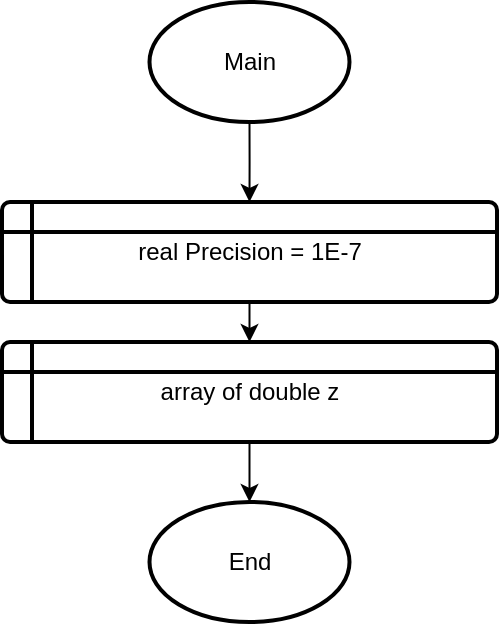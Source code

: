 <mxfile version="14.5.1" type="device" pages="5"><diagram name="Main" id="52a04d89-c75d-2922-d76d-85b35f80e030"><mxGraphModel dx="2076" dy="1214" grid="1" gridSize="10" guides="1" tooltips="1" connect="1" arrows="1" fold="1" page="1" pageScale="1" pageWidth="1700" pageHeight="1100" background="#ffffff" math="0" shadow="0"><root><mxCell id="0"/><mxCell id="1" parent="0"/><mxCell id="V_voeclbvwUcxl6AMKE4-1" value="Main" style="strokeWidth=2;html=1;shape=mxgraph.flowchart.start_1;whiteSpace=wrap;" parent="1" vertex="1"><mxGeometry x="799.75" y="395" width="100" height="60" as="geometry"/></mxCell><mxCell id="V_voeclbvwUcxl6AMKE4-2" value="End" style="strokeWidth=2;html=1;shape=mxgraph.flowchart.start_1;whiteSpace=wrap;" parent="1" vertex="1"><mxGeometry x="799.75" y="645" width="100" height="60" as="geometry"/></mxCell><mxCell id="V_voeclbvwUcxl6AMKE4-10" style="edgeStyle=orthogonalEdgeStyle;rounded=0;orthogonalLoop=1;jettySize=auto;html=1;exitX=0.5;exitY=1;exitDx=0;exitDy=0;entryX=0.5;entryY=0;entryDx=0;entryDy=0;" parent="1" source="V_voeclbvwUcxl6AMKE4-7" target="V_voeclbvwUcxl6AMKE4-9" edge="1"><mxGeometry relative="1" as="geometry"/></mxCell><mxCell id="V_voeclbvwUcxl6AMKE4-7" value="&lt;span class=&quot;pl-smi&quot;&gt;real Precision =&amp;nbsp;&lt;/span&gt;&lt;span class=&quot;pl-k&quot;&gt;&lt;/span&gt;1&lt;span class=&quot;pl-smi&quot;&gt;E&lt;/span&gt;&lt;span class=&quot;pl-k&quot;&gt;-&lt;/span&gt;&lt;span class=&quot;pl-c1&quot;&gt;7&lt;/span&gt;" style="shape=internalStorage;whiteSpace=wrap;html=1;dx=15;dy=15;rounded=1;arcSize=8;strokeWidth=2;" parent="1" vertex="1"><mxGeometry x="726" y="495" width="247.5" height="50" as="geometry"/></mxCell><mxCell id="V_voeclbvwUcxl6AMKE4-8" style="edgeStyle=orthogonalEdgeStyle;rounded=0;orthogonalLoop=1;jettySize=auto;html=1;exitX=0.5;exitY=1;exitDx=0;exitDy=0;exitPerimeter=0;" parent="1" source="V_voeclbvwUcxl6AMKE4-1" target="V_voeclbvwUcxl6AMKE4-7" edge="1"><mxGeometry relative="1" as="geometry"><mxPoint x="849.75" y="455" as="sourcePoint"/><mxPoint x="849.75" y="705" as="targetPoint"/></mxGeometry></mxCell><mxCell id="OMF6tmCCmebCP6ZZHrnW-1" style="edgeStyle=orthogonalEdgeStyle;rounded=0;orthogonalLoop=1;jettySize=auto;html=1;entryX=0.5;entryY=0;entryDx=0;entryDy=0;entryPerimeter=0;" parent="1" source="V_voeclbvwUcxl6AMKE4-9" target="V_voeclbvwUcxl6AMKE4-2" edge="1"><mxGeometry relative="1" as="geometry"/></mxCell><mxCell id="V_voeclbvwUcxl6AMKE4-9" value="&lt;span class=&quot;pl-smi&quot;&gt;array of double z&lt;/span&gt;" style="shape=internalStorage;whiteSpace=wrap;html=1;dx=15;dy=15;rounded=1;arcSize=8;strokeWidth=2;" parent="1" vertex="1"><mxGeometry x="726" y="565" width="247.5" height="50" as="geometry"/></mxCell></root></mxGraphModel></diagram><diagram id="oZG4ZcY73AeGUQYRzrQE" name="Utils.Base"><mxGraphModel dx="2076" dy="1214" grid="1" gridSize="10" guides="1" tooltips="1" connect="1" arrows="1" fold="1" page="1" pageScale="1" pageWidth="1700" pageHeight="1100" math="0" shadow="0"><root><mxCell id="Rv3ohC8Q_he1lYnJAK4f-0"/><mxCell id="Rv3ohC8Q_he1lYnJAK4f-1" parent="Rv3ohC8Q_he1lYnJAK4f-0"/><mxCell id="dBTrXWcUOW1my7x9prJk-0" value="ReadInt32(string : prompt)" style="strokeWidth=2;html=1;shape=mxgraph.flowchart.start_1;whiteSpace=wrap;" parent="Rv3ohC8Q_he1lYnJAK4f-1" vertex="1"><mxGeometry x="627.87" y="365" width="153.75" height="60" as="geometry"/></mxCell><mxCell id="dBTrXWcUOW1my7x9prJk-1" value="return result" style="strokeWidth=2;html=1;shape=mxgraph.flowchart.start_1;whiteSpace=wrap;" parent="Rv3ohC8Q_he1lYnJAK4f-1" vertex="1"><mxGeometry x="654.75" y="675" width="100" height="60" as="geometry"/></mxCell><mxCell id="dBTrXWcUOW1my7x9prJk-2" style="edgeStyle=orthogonalEdgeStyle;rounded=0;orthogonalLoop=1;jettySize=auto;html=1;exitX=0.5;exitY=1;exitDx=0;exitDy=0;entryX=0.5;entryY=0;entryDx=0;entryDy=0;" parent="Rv3ohC8Q_he1lYnJAK4f-1" source="dBTrXWcUOW1my7x9prJk-3" target="dBTrXWcUOW1my7x9prJk-8" edge="1"><mxGeometry relative="1" as="geometry"/></mxCell><mxCell id="dBTrXWcUOW1my7x9prJk-3" value="integer : result" style="shape=internalStorage;whiteSpace=wrap;html=1;dx=15;dy=15;rounded=1;arcSize=8;strokeWidth=2;" parent="Rv3ohC8Q_he1lYnJAK4f-1" vertex="1"><mxGeometry x="581" y="465" width="247.5" height="50" as="geometry"/></mxCell><mxCell id="dBTrXWcUOW1my7x9prJk-4" style="edgeStyle=orthogonalEdgeStyle;rounded=0;orthogonalLoop=1;jettySize=auto;html=1;exitX=0.5;exitY=1;exitDx=0;exitDy=0;exitPerimeter=0;" parent="Rv3ohC8Q_he1lYnJAK4f-1" source="dBTrXWcUOW1my7x9prJk-0" target="dBTrXWcUOW1my7x9prJk-3" edge="1"><mxGeometry relative="1" as="geometry"><mxPoint x="704.75" y="425" as="sourcePoint"/><mxPoint x="704.75" y="675" as="targetPoint"/></mxGeometry></mxCell><mxCell id="dBTrXWcUOW1my7x9prJk-5" style="edgeStyle=orthogonalEdgeStyle;rounded=0;orthogonalLoop=1;jettySize=auto;html=1;exitX=0.5;exitY=1;exitDx=0;exitDy=0;entryX=0.5;entryY=0;entryDx=0;entryDy=0;entryPerimeter=0;" parent="Rv3ohC8Q_he1lYnJAK4f-1" source="dBTrXWcUOW1my7x9prJk-6" target="dBTrXWcUOW1my7x9prJk-1" edge="1"><mxGeometry relative="1" as="geometry"/></mxCell><mxCell id="dBTrXWcUOW1my7x9prJk-6" value="input result" style="shape=parallelogram;html=1;strokeWidth=2;perimeter=parallelogramPerimeter;whiteSpace=wrap;rounded=1;arcSize=12;size=0.23;" parent="Rv3ohC8Q_he1lYnJAK4f-1" vertex="1"><mxGeometry x="581" y="605" width="247.5" height="50" as="geometry"/></mxCell><mxCell id="dBTrXWcUOW1my7x9prJk-7" style="edgeStyle=orthogonalEdgeStyle;rounded=0;orthogonalLoop=1;jettySize=auto;html=1;exitX=0.5;exitY=1;exitDx=0;exitDy=0;" parent="Rv3ohC8Q_he1lYnJAK4f-1" source="dBTrXWcUOW1my7x9prJk-8" target="dBTrXWcUOW1my7x9prJk-6" edge="1"><mxGeometry relative="1" as="geometry"/></mxCell><mxCell id="dBTrXWcUOW1my7x9prJk-8" value="output prompt" style="shape=parallelogram;html=1;strokeWidth=2;perimeter=parallelogramPerimeter;whiteSpace=wrap;rounded=1;arcSize=12;size=0.23;" parent="Rv3ohC8Q_he1lYnJAK4f-1" vertex="1"><mxGeometry x="581" y="535" width="247.5" height="50" as="geometry"/></mxCell><mxCell id="dBTrXWcUOW1my7x9prJk-9" value="ReadDouble(string : prompt)" style="strokeWidth=2;html=1;shape=mxgraph.flowchart.start_1;whiteSpace=wrap;" parent="Rv3ohC8Q_he1lYnJAK4f-1" vertex="1"><mxGeometry x="909.44" y="365" width="170.62" height="60" as="geometry"/></mxCell><mxCell id="dBTrXWcUOW1my7x9prJk-10" value="return result" style="strokeWidth=2;html=1;shape=mxgraph.flowchart.start_1;whiteSpace=wrap;" parent="Rv3ohC8Q_he1lYnJAK4f-1" vertex="1"><mxGeometry x="944.75" y="675" width="100" height="60" as="geometry"/></mxCell><mxCell id="dBTrXWcUOW1my7x9prJk-11" style="edgeStyle=orthogonalEdgeStyle;rounded=0;orthogonalLoop=1;jettySize=auto;html=1;exitX=0.5;exitY=1;exitDx=0;exitDy=0;entryX=0.5;entryY=0;entryDx=0;entryDy=0;" parent="Rv3ohC8Q_he1lYnJAK4f-1" source="dBTrXWcUOW1my7x9prJk-12" target="dBTrXWcUOW1my7x9prJk-17" edge="1"><mxGeometry relative="1" as="geometry"/></mxCell><mxCell id="dBTrXWcUOW1my7x9prJk-12" value="real : result" style="shape=internalStorage;whiteSpace=wrap;html=1;dx=15;dy=15;rounded=1;arcSize=8;strokeWidth=2;" parent="Rv3ohC8Q_he1lYnJAK4f-1" vertex="1"><mxGeometry x="871" y="465" width="247.5" height="50" as="geometry"/></mxCell><mxCell id="dBTrXWcUOW1my7x9prJk-13" style="edgeStyle=orthogonalEdgeStyle;rounded=0;orthogonalLoop=1;jettySize=auto;html=1;exitX=0.5;exitY=1;exitDx=0;exitDy=0;exitPerimeter=0;" parent="Rv3ohC8Q_he1lYnJAK4f-1" source="dBTrXWcUOW1my7x9prJk-9" target="dBTrXWcUOW1my7x9prJk-12" edge="1"><mxGeometry relative="1" as="geometry"><mxPoint x="994.75" y="425" as="sourcePoint"/><mxPoint x="994.75" y="675" as="targetPoint"/></mxGeometry></mxCell><mxCell id="dBTrXWcUOW1my7x9prJk-14" style="edgeStyle=orthogonalEdgeStyle;rounded=0;orthogonalLoop=1;jettySize=auto;html=1;exitX=0.5;exitY=1;exitDx=0;exitDy=0;entryX=0.5;entryY=0;entryDx=0;entryDy=0;entryPerimeter=0;" parent="Rv3ohC8Q_he1lYnJAK4f-1" source="dBTrXWcUOW1my7x9prJk-15" target="dBTrXWcUOW1my7x9prJk-10" edge="1"><mxGeometry relative="1" as="geometry"/></mxCell><mxCell id="dBTrXWcUOW1my7x9prJk-15" value="input result" style="shape=parallelogram;html=1;strokeWidth=2;perimeter=parallelogramPerimeter;whiteSpace=wrap;rounded=1;arcSize=12;size=0.23;" parent="Rv3ohC8Q_he1lYnJAK4f-1" vertex="1"><mxGeometry x="871" y="605" width="247.5" height="50" as="geometry"/></mxCell><mxCell id="dBTrXWcUOW1my7x9prJk-16" style="edgeStyle=orthogonalEdgeStyle;rounded=0;orthogonalLoop=1;jettySize=auto;html=1;exitX=0.5;exitY=1;exitDx=0;exitDy=0;" parent="Rv3ohC8Q_he1lYnJAK4f-1" source="dBTrXWcUOW1my7x9prJk-17" target="dBTrXWcUOW1my7x9prJk-15" edge="1"><mxGeometry relative="1" as="geometry"/></mxCell><mxCell id="dBTrXWcUOW1my7x9prJk-17" value="output prompt" style="shape=parallelogram;html=1;strokeWidth=2;perimeter=parallelogramPerimeter;whiteSpace=wrap;rounded=1;arcSize=12;size=0.23;" parent="Rv3ohC8Q_he1lYnJAK4f-1" vertex="1"><mxGeometry x="871" y="535" width="247.5" height="50" as="geometry"/></mxCell></root></mxGraphModel></diagram><diagram name="Utils.Matrix" id="XeGIVn2w19RRniooevnH"><mxGraphModel dx="2595" dy="1518" grid="1" gridSize="10" guides="1" tooltips="1" connect="1" arrows="1" fold="1" page="1" pageScale="1" pageWidth="1700" pageHeight="1100" math="0" shadow="0"><root><mxCell id="hfuEGT6s9rsQL11SWQ75-0"/><mxCell id="hfuEGT6s9rsQL11SWQ75-1" parent="hfuEGT6s9rsQL11SWQ75-0"/><mxCell id="hfuEGT6s9rsQL11SWQ75-11" value="ReadDouble(integer : rowCount, integer : columnCount, string : prompt)" style="strokeWidth=2;html=1;shape=mxgraph.flowchart.start_1;whiteSpace=wrap;" parent="hfuEGT6s9rsQL11SWQ75-1" vertex="1"><mxGeometry x="401" y="185" width="407.98" height="60" as="geometry"/></mxCell><mxCell id="hfuEGT6s9rsQL11SWQ75-12" value="return result" style="strokeWidth=2;html=1;shape=mxgraph.flowchart.start_1;whiteSpace=wrap;" parent="hfuEGT6s9rsQL11SWQ75-1" vertex="1"><mxGeometry x="556.25" y="855" width="100" height="60" as="geometry"/></mxCell><mxCell id="bG3DvBHUoGSmAyAWOojD-3" style="edgeStyle=orthogonalEdgeStyle;rounded=0;orthogonalLoop=1;jettySize=auto;html=1;exitX=0.5;exitY=1;exitDx=0;exitDy=0;entryX=0.5;entryY=0;entryDx=0;entryDy=0;" parent="hfuEGT6s9rsQL11SWQ75-1" source="hfuEGT6s9rsQL11SWQ75-14" target="bG3DvBHUoGSmAyAWOojD-1" edge="1"><mxGeometry relative="1" as="geometry"/></mxCell><mxCell id="hfuEGT6s9rsQL11SWQ75-14" value="real array : result" style="shape=internalStorage;whiteSpace=wrap;html=1;dx=15;dy=15;rounded=1;arcSize=8;strokeWidth=2;" parent="hfuEGT6s9rsQL11SWQ75-1" vertex="1"><mxGeometry x="481.25" y="285" width="247.5" height="50" as="geometry"/></mxCell><mxCell id="hfuEGT6s9rsQL11SWQ75-15" style="edgeStyle=orthogonalEdgeStyle;rounded=0;orthogonalLoop=1;jettySize=auto;html=1;exitX=0.5;exitY=1;exitDx=0;exitDy=0;exitPerimeter=0;" parent="hfuEGT6s9rsQL11SWQ75-1" source="hfuEGT6s9rsQL11SWQ75-11" target="hfuEGT6s9rsQL11SWQ75-14" edge="1"><mxGeometry relative="1" as="geometry"><mxPoint x="605" y="245" as="sourcePoint"/><mxPoint x="605" y="495" as="targetPoint"/></mxGeometry></mxCell><mxCell id="bG3DvBHUoGSmAyAWOojD-7" style="edgeStyle=orthogonalEdgeStyle;rounded=0;orthogonalLoop=1;jettySize=auto;html=1;exitX=1;exitY=0.5;exitDx=0;exitDy=0;exitPerimeter=0;entryX=0.5;entryY=0;entryDx=0;entryDy=0;entryPerimeter=0;" parent="hfuEGT6s9rsQL11SWQ75-1" source="bG3DvBHUoGSmAyAWOojD-0" target="bG3DvBHUoGSmAyAWOojD-6" edge="1"><mxGeometry relative="1" as="geometry"/></mxCell><mxCell id="bG3DvBHUoGSmAyAWOojD-14" style="edgeStyle=orthogonalEdgeStyle;rounded=0;orthogonalLoop=1;jettySize=auto;html=1;exitX=0.5;exitY=1;exitDx=0;exitDy=0;exitPerimeter=0;" parent="hfuEGT6s9rsQL11SWQ75-1" source="bG3DvBHUoGSmAyAWOojD-0" target="hfuEGT6s9rsQL11SWQ75-12" edge="1"><mxGeometry relative="1" as="geometry"/></mxCell><mxCell id="bG3DvBHUoGSmAyAWOojD-0" value="for i = 0 to rowCount - 1" style="strokeWidth=2;html=1;shape=mxgraph.flowchart.decision;whiteSpace=wrap;" parent="hfuEGT6s9rsQL11SWQ75-1" vertex="1"><mxGeometry x="481.25" y="505" width="250" height="50" as="geometry"/></mxCell><mxCell id="bG3DvBHUoGSmAyAWOojD-4" style="edgeStyle=orthogonalEdgeStyle;rounded=0;orthogonalLoop=1;jettySize=auto;html=1;exitX=0.5;exitY=1;exitDx=0;exitDy=0;" parent="hfuEGT6s9rsQL11SWQ75-1" source="bG3DvBHUoGSmAyAWOojD-1" target="bG3DvBHUoGSmAyAWOojD-2" edge="1"><mxGeometry relative="1" as="geometry"/></mxCell><mxCell id="bG3DvBHUoGSmAyAWOojD-1" value="integer : i" style="shape=internalStorage;whiteSpace=wrap;html=1;dx=15;dy=15;rounded=1;arcSize=8;strokeWidth=2;" parent="hfuEGT6s9rsQL11SWQ75-1" vertex="1"><mxGeometry x="481.24" y="355" width="247.5" height="50" as="geometry"/></mxCell><mxCell id="bG3DvBHUoGSmAyAWOojD-5" style="edgeStyle=orthogonalEdgeStyle;rounded=0;orthogonalLoop=1;jettySize=auto;html=1;exitX=0.5;exitY=1;exitDx=0;exitDy=0;entryX=0.5;entryY=0;entryDx=0;entryDy=0;entryPerimeter=0;" parent="hfuEGT6s9rsQL11SWQ75-1" source="bG3DvBHUoGSmAyAWOojD-2" target="bG3DvBHUoGSmAyAWOojD-0" edge="1"><mxGeometry relative="1" as="geometry"/></mxCell><mxCell id="bG3DvBHUoGSmAyAWOojD-2" value="integer : j" style="shape=internalStorage;whiteSpace=wrap;html=1;dx=15;dy=15;rounded=1;arcSize=8;strokeWidth=2;" parent="hfuEGT6s9rsQL11SWQ75-1" vertex="1"><mxGeometry x="481.24" y="425" width="247.5" height="50" as="geometry"/></mxCell><mxCell id="bG3DvBHUoGSmAyAWOojD-11" style="edgeStyle=orthogonalEdgeStyle;rounded=0;orthogonalLoop=1;jettySize=auto;html=1;exitX=1;exitY=0.5;exitDx=0;exitDy=0;exitPerimeter=0;entryX=0.5;entryY=0;entryDx=0;entryDy=0;" parent="hfuEGT6s9rsQL11SWQ75-1" source="bG3DvBHUoGSmAyAWOojD-6" target="bG3DvBHUoGSmAyAWOojD-9" edge="1"><mxGeometry relative="1" as="geometry"/></mxCell><mxCell id="bG3DvBHUoGSmAyAWOojD-13" style="edgeStyle=orthogonalEdgeStyle;rounded=0;orthogonalLoop=1;jettySize=auto;html=1;exitX=0.5;exitY=1;exitDx=0;exitDy=0;exitPerimeter=0;entryX=0.749;entryY=0.75;entryDx=0;entryDy=0;entryPerimeter=0;" parent="hfuEGT6s9rsQL11SWQ75-1" source="bG3DvBHUoGSmAyAWOojD-6" target="bG3DvBHUoGSmAyAWOojD-0" edge="1"><mxGeometry relative="1" as="geometry"/></mxCell><mxCell id="bG3DvBHUoGSmAyAWOojD-6" value="for j = 0 to columnCount - 1" style="strokeWidth=2;html=1;shape=mxgraph.flowchart.decision;whiteSpace=wrap;" parent="hfuEGT6s9rsQL11SWQ75-1" vertex="1"><mxGeometry x="781.25" y="580" width="250" height="50" as="geometry"/></mxCell><mxCell id="bG3DvBHUoGSmAyAWOojD-12" style="edgeStyle=orthogonalEdgeStyle;rounded=0;orthogonalLoop=1;jettySize=auto;html=1;exitX=0.5;exitY=1;exitDx=0;exitDy=0;entryX=0.715;entryY=0.823;entryDx=0;entryDy=0;entryPerimeter=0;" parent="hfuEGT6s9rsQL11SWQ75-1" source="bG3DvBHUoGSmAyAWOojD-8" target="bG3DvBHUoGSmAyAWOojD-6" edge="1"><mxGeometry relative="1" as="geometry"/></mxCell><mxCell id="bG3DvBHUoGSmAyAWOojD-8" value="input result[i, j]" style="shape=parallelogram;html=1;strokeWidth=2;perimeter=parallelogramPerimeter;whiteSpace=wrap;rounded=1;arcSize=12;size=0.23;" parent="hfuEGT6s9rsQL11SWQ75-1" vertex="1"><mxGeometry x="1051.25" y="755" width="247.5" height="50" as="geometry"/></mxCell><mxCell id="bG3DvBHUoGSmAyAWOojD-10" style="edgeStyle=orthogonalEdgeStyle;rounded=0;orthogonalLoop=1;jettySize=auto;html=1;exitX=0.5;exitY=1;exitDx=0;exitDy=0;" parent="hfuEGT6s9rsQL11SWQ75-1" source="bG3DvBHUoGSmAyAWOojD-9" target="bG3DvBHUoGSmAyAWOojD-8" edge="1"><mxGeometry relative="1" as="geometry"/></mxCell><mxCell id="bG3DvBHUoGSmAyAWOojD-9" value="output prompt" style="shape=parallelogram;html=1;strokeWidth=2;perimeter=parallelogramPerimeter;whiteSpace=wrap;rounded=1;arcSize=12;size=0.23;" parent="hfuEGT6s9rsQL11SWQ75-1" vertex="1"><mxGeometry x="1051.25" y="685" width="247.5" height="50" as="geometry"/></mxCell></root></mxGraphModel></diagram><diagram id="9zELOZScXnzlQqoeKtmM" name="Extensions.Enumerable"><mxGraphModel dx="2595" dy="1518" grid="1" gridSize="10" guides="1" tooltips="1" connect="1" arrows="1" fold="1" page="1" pageScale="1" pageWidth="1700" pageHeight="1100" math="0" shadow="0"><root><mxCell id="y6p586dMY68BQJbkKS5k-0"/><mxCell id="y6p586dMY68BQJbkKS5k-1" parent="y6p586dMY68BQJbkKS5k-0"/><mxCell id="JYTLeRGd4I04C2g9XRfU-1" value="ффф" style="edgeStyle=orthogonalEdgeStyle;rounded=0;orthogonalLoop=1;jettySize=auto;html=1;exitX=1;exitY=0.5;exitDx=0;exitDy=0;exitPerimeter=0;entryX=0;entryY=0.5;entryDx=0;entryDy=0;entryPerimeter=0;" parent="y6p586dMY68BQJbkKS5k-1" source="jlh9yypJRlh7FBa7SkVo-0" target="JYTLeRGd4I04C2g9XRfU-0" edge="1"><mxGeometry relative="1" as="geometry"/></mxCell><mxCell id="jlh9yypJRlh7FBa7SkVo-0" value="Print(any sequence : sequence, string : delimiter)" style="strokeWidth=2;html=1;shape=mxgraph.flowchart.start_1;whiteSpace=wrap;" parent="y6p586dMY68BQJbkKS5k-1" vertex="1"><mxGeometry x="220.06" y="185" width="276.87" height="60" as="geometry"/></mxCell><mxCell id="jlh9yypJRlh7FBa7SkVo-1" value="return result" style="strokeWidth=2;html=1;shape=mxgraph.flowchart.start_1;whiteSpace=wrap;" parent="y6p586dMY68BQJbkKS5k-1" vertex="1"><mxGeometry x="308.49" y="815" width="100" height="60" as="geometry"/></mxCell><mxCell id="ZXMKKnNVIH5IqAT4scYi-1" style="edgeStyle=orthogonalEdgeStyle;rounded=0;orthogonalLoop=1;jettySize=auto;html=1;exitX=0.5;exitY=1;exitDx=0;exitDy=0;entryX=0.5;entryY=0;entryDx=0;entryDy=0;entryPerimeter=0;" parent="y6p586dMY68BQJbkKS5k-1" source="jlh9yypJRlh7FBa7SkVo-3" target="ZXMKKnNVIH5IqAT4scYi-0" edge="1"><mxGeometry relative="1" as="geometry"/></mxCell><mxCell id="jlh9yypJRlh7FBa7SkVo-3" value="any sequence : result" style="shape=internalStorage;whiteSpace=wrap;html=1;dx=15;dy=15;rounded=1;arcSize=8;strokeWidth=2;" parent="y6p586dMY68BQJbkKS5k-1" vertex="1"><mxGeometry x="236" y="275" width="247.5" height="50" as="geometry"/></mxCell><mxCell id="jlh9yypJRlh7FBa7SkVo-4" style="edgeStyle=orthogonalEdgeStyle;rounded=0;orthogonalLoop=1;jettySize=auto;html=1;exitX=0.5;exitY=1;exitDx=0;exitDy=0;exitPerimeter=0;" parent="y6p586dMY68BQJbkKS5k-1" source="jlh9yypJRlh7FBa7SkVo-0" target="jlh9yypJRlh7FBa7SkVo-3" edge="1"><mxGeometry relative="1" as="geometry"><mxPoint x="359.75" y="235" as="sourcePoint"/><mxPoint x="359.75" y="485" as="targetPoint"/></mxGeometry></mxCell><mxCell id="HT4sBWieEdIzkTDiY01s-1" style="edgeStyle=orthogonalEdgeStyle;orthogonalLoop=1;jettySize=auto;html=1;exitX=1;exitY=0.5;exitDx=0;exitDy=0;exitPerimeter=0;entryX=0.5;entryY=0;entryDx=0;entryDy=0;rounded=0;" parent="y6p586dMY68BQJbkKS5k-1" source="ZXMKKnNVIH5IqAT4scYi-0" target="HT4sBWieEdIzkTDiY01s-0" edge="1"><mxGeometry relative="1" as="geometry"/></mxCell><mxCell id="HT4sBWieEdIzkTDiY01s-2" value="Yes" style="edgeLabel;html=1;align=center;verticalAlign=middle;resizable=0;points=[];" parent="HT4sBWieEdIzkTDiY01s-1" vertex="1" connectable="0"><mxGeometry x="-0.021" y="-1" relative="1" as="geometry"><mxPoint as="offset"/></mxGeometry></mxCell><mxCell id="MzOGV1wq9ee8AAwT2STa-4" style="edgeStyle=orthogonalEdgeStyle;rounded=0;orthogonalLoop=1;jettySize=auto;html=1;exitX=0;exitY=0.5;exitDx=0;exitDy=0;exitPerimeter=0;entryX=0.5;entryY=0;entryDx=0;entryDy=0;entryPerimeter=0;" parent="y6p586dMY68BQJbkKS5k-1" source="ZXMKKnNVIH5IqAT4scYi-0" target="MzOGV1wq9ee8AAwT2STa-1" edge="1"><mxGeometry relative="1" as="geometry"><mxPoint x="356" y="525" as="targetPoint"/><Array as="points"><mxPoint x="116" y="370"/><mxPoint x="116" y="495"/><mxPoint x="359" y="495"/></Array></mxGeometry></mxCell><mxCell id="MzOGV1wq9ee8AAwT2STa-5" value="No" style="edgeLabel;html=1;align=center;verticalAlign=middle;resizable=0;points=[];" parent="MzOGV1wq9ee8AAwT2STa-4" vertex="1" connectable="0"><mxGeometry x="-0.671" y="1" relative="1" as="geometry"><mxPoint as="offset"/></mxGeometry></mxCell><mxCell id="ZXMKKnNVIH5IqAT4scYi-0" value="if Size(sequence) &amp;gt; 0" style="strokeWidth=2;html=1;shape=mxgraph.flowchart.decision;whiteSpace=wrap;" parent="y6p586dMY68BQJbkKS5k-1" vertex="1"><mxGeometry x="233.5" y="345" width="250" height="50" as="geometry"/></mxCell><mxCell id="MzOGV1wq9ee8AAwT2STa-3" style="edgeStyle=orthogonalEdgeStyle;rounded=0;orthogonalLoop=1;jettySize=auto;html=1;exitX=0.5;exitY=1;exitDx=0;exitDy=0;entryX=0.5;entryY=0;entryDx=0;entryDy=0;entryPerimeter=0;" parent="y6p586dMY68BQJbkKS5k-1" source="HT4sBWieEdIzkTDiY01s-0" target="MzOGV1wq9ee8AAwT2STa-1" edge="1"><mxGeometry relative="1" as="geometry"><Array as="points"><mxPoint x="610" y="495"/><mxPoint x="359" y="495"/></Array></mxGeometry></mxCell><mxCell id="HT4sBWieEdIzkTDiY01s-0" value="output sequence[0]" style="shape=parallelogram;html=1;strokeWidth=2;perimeter=parallelogramPerimeter;whiteSpace=wrap;rounded=1;arcSize=12;size=0.23;" parent="y6p586dMY68BQJbkKS5k-1" vertex="1"><mxGeometry x="486" y="425" width="247.5" height="50" as="geometry"/></mxCell><mxCell id="MzOGV1wq9ee8AAwT2STa-0" style="edgeStyle=orthogonalEdgeStyle;rounded=0;orthogonalLoop=1;jettySize=auto;html=1;exitX=1;exitY=0.5;exitDx=0;exitDy=0;exitPerimeter=0;entryX=0.5;entryY=0;entryDx=0;entryDy=0;" parent="y6p586dMY68BQJbkKS5k-1" source="MzOGV1wq9ee8AAwT2STa-1" target="MzOGV1wq9ee8AAwT2STa-2" edge="1"><mxGeometry relative="1" as="geometry"/></mxCell><mxCell id="oq08w5zoWZgzIN9M6dK4-2" style="edgeStyle=orthogonalEdgeStyle;rounded=0;orthogonalLoop=1;jettySize=auto;html=1;exitX=0.5;exitY=1;exitDx=0;exitDy=0;exitPerimeter=0;" parent="y6p586dMY68BQJbkKS5k-1" source="MzOGV1wq9ee8AAwT2STa-1" target="oq08w5zoWZgzIN9M6dK4-1" edge="1"><mxGeometry relative="1" as="geometry"/></mxCell><mxCell id="MzOGV1wq9ee8AAwT2STa-1" value="for j = 1 to Size(sequence) - 1" style="strokeWidth=2;html=1;shape=mxgraph.flowchart.decision;whiteSpace=wrap;" parent="y6p586dMY68BQJbkKS5k-1" vertex="1"><mxGeometry x="233.5" y="525" width="250" height="50" as="geometry"/></mxCell><mxCell id="MzOGV1wq9ee8AAwT2STa-6" style="edgeStyle=orthogonalEdgeStyle;rounded=0;orthogonalLoop=1;jettySize=auto;html=1;exitX=0.5;exitY=1;exitDx=0;exitDy=0;entryX=0.752;entryY=0.814;entryDx=0;entryDy=0;entryPerimeter=0;" parent="y6p586dMY68BQJbkKS5k-1" source="MzOGV1wq9ee8AAwT2STa-2" target="MzOGV1wq9ee8AAwT2STa-1" edge="1"><mxGeometry relative="1" as="geometry"/></mxCell><mxCell id="MzOGV1wq9ee8AAwT2STa-2" value="output delimiter &amp;amp; prompt" style="shape=parallelogram;html=1;strokeWidth=2;perimeter=parallelogramPerimeter;whiteSpace=wrap;rounded=1;arcSize=12;size=0.23;" parent="y6p586dMY68BQJbkKS5k-1" vertex="1"><mxGeometry x="503.5" y="630" width="247.5" height="50" as="geometry"/></mxCell><mxCell id="JYTLeRGd4I04C2g9XRfU-3" style="edgeStyle=orthogonalEdgeStyle;rounded=0;orthogonalLoop=1;jettySize=auto;html=1;exitX=1;exitY=0.5;exitDx=0;exitDy=0;exitPerimeter=0;entryX=0;entryY=0.5;entryDx=0;entryDy=0;entryPerimeter=0;" parent="y6p586dMY68BQJbkKS5k-1" source="MzOGV1wq9ee8AAwT2STa-8" target="JYTLeRGd4I04C2g9XRfU-2" edge="1"><mxGeometry relative="1" as="geometry"/></mxCell><mxCell id="MzOGV1wq9ee8AAwT2STa-8" value="PrintLine(any sequence : sequence, string : delimiter)" style="strokeWidth=2;html=1;shape=mxgraph.flowchart.start_1;whiteSpace=wrap;" parent="y6p586dMY68BQJbkKS5k-1" vertex="1"><mxGeometry x="1032.06" y="185" width="319.38" height="60" as="geometry"/></mxCell><mxCell id="MzOGV1wq9ee8AAwT2STa-9" value="return result" style="strokeWidth=2;html=1;shape=mxgraph.flowchart.start_1;whiteSpace=wrap;" parent="y6p586dMY68BQJbkKS5k-1" vertex="1"><mxGeometry x="1140.5" y="875" width="100" height="60" as="geometry"/></mxCell><mxCell id="MzOGV1wq9ee8AAwT2STa-10" style="edgeStyle=orthogonalEdgeStyle;rounded=0;orthogonalLoop=1;jettySize=auto;html=1;exitX=0.5;exitY=1;exitDx=0;exitDy=0;entryX=0.5;entryY=0;entryDx=0;entryDy=0;entryPerimeter=0;" parent="y6p586dMY68BQJbkKS5k-1" source="MzOGV1wq9ee8AAwT2STa-11" target="MzOGV1wq9ee8AAwT2STa-17" edge="1"><mxGeometry relative="1" as="geometry"/></mxCell><mxCell id="MzOGV1wq9ee8AAwT2STa-11" value="any sequence result" style="shape=internalStorage;whiteSpace=wrap;html=1;dx=15;dy=15;rounded=1;arcSize=8;strokeWidth=2;" parent="y6p586dMY68BQJbkKS5k-1" vertex="1"><mxGeometry x="1068" y="275" width="247.5" height="50" as="geometry"/></mxCell><mxCell id="MzOGV1wq9ee8AAwT2STa-12" style="edgeStyle=orthogonalEdgeStyle;rounded=0;orthogonalLoop=1;jettySize=auto;html=1;exitX=0.5;exitY=1;exitDx=0;exitDy=0;exitPerimeter=0;" parent="y6p586dMY68BQJbkKS5k-1" source="MzOGV1wq9ee8AAwT2STa-8" target="MzOGV1wq9ee8AAwT2STa-11" edge="1"><mxGeometry relative="1" as="geometry"><mxPoint x="1191.75" y="235" as="sourcePoint"/><mxPoint x="1191.75" y="485" as="targetPoint"/></mxGeometry></mxCell><mxCell id="MzOGV1wq9ee8AAwT2STa-13" style="edgeStyle=orthogonalEdgeStyle;orthogonalLoop=1;jettySize=auto;html=1;exitX=1;exitY=0.5;exitDx=0;exitDy=0;exitPerimeter=0;entryX=0.5;entryY=0;entryDx=0;entryDy=0;rounded=0;" parent="y6p586dMY68BQJbkKS5k-1" source="MzOGV1wq9ee8AAwT2STa-17" target="MzOGV1wq9ee8AAwT2STa-19" edge="1"><mxGeometry relative="1" as="geometry"/></mxCell><mxCell id="MzOGV1wq9ee8AAwT2STa-14" value="Yes" style="edgeLabel;html=1;align=center;verticalAlign=middle;resizable=0;points=[];" parent="MzOGV1wq9ee8AAwT2STa-13" vertex="1" connectable="0"><mxGeometry x="-0.021" y="-1" relative="1" as="geometry"><mxPoint as="offset"/></mxGeometry></mxCell><mxCell id="MzOGV1wq9ee8AAwT2STa-15" style="edgeStyle=orthogonalEdgeStyle;rounded=0;orthogonalLoop=1;jettySize=auto;html=1;exitX=0;exitY=0.5;exitDx=0;exitDy=0;exitPerimeter=0;entryX=0.5;entryY=0;entryDx=0;entryDy=0;entryPerimeter=0;" parent="y6p586dMY68BQJbkKS5k-1" source="MzOGV1wq9ee8AAwT2STa-17" target="MzOGV1wq9ee8AAwT2STa-22" edge="1"><mxGeometry relative="1" as="geometry"><mxPoint x="1188" y="525" as="targetPoint"/><Array as="points"><mxPoint x="948" y="370"/><mxPoint x="948" y="495"/><mxPoint x="1191" y="495"/></Array></mxGeometry></mxCell><mxCell id="MzOGV1wq9ee8AAwT2STa-16" value="No" style="edgeLabel;html=1;align=center;verticalAlign=middle;resizable=0;points=[];" parent="MzOGV1wq9ee8AAwT2STa-15" vertex="1" connectable="0"><mxGeometry x="-0.671" y="1" relative="1" as="geometry"><mxPoint as="offset"/></mxGeometry></mxCell><mxCell id="MzOGV1wq9ee8AAwT2STa-17" value="if Size(sequence) &amp;gt; 0" style="strokeWidth=2;html=1;shape=mxgraph.flowchart.decision;whiteSpace=wrap;" parent="y6p586dMY68BQJbkKS5k-1" vertex="1"><mxGeometry x="1065.5" y="345" width="250" height="50" as="geometry"/></mxCell><mxCell id="MzOGV1wq9ee8AAwT2STa-18" style="edgeStyle=orthogonalEdgeStyle;rounded=0;orthogonalLoop=1;jettySize=auto;html=1;exitX=0.5;exitY=1;exitDx=0;exitDy=0;entryX=0.5;entryY=0;entryDx=0;entryDy=0;entryPerimeter=0;" parent="y6p586dMY68BQJbkKS5k-1" source="MzOGV1wq9ee8AAwT2STa-19" target="MzOGV1wq9ee8AAwT2STa-22" edge="1"><mxGeometry relative="1" as="geometry"><Array as="points"><mxPoint x="1442" y="495"/><mxPoint x="1191" y="495"/></Array></mxGeometry></mxCell><mxCell id="MzOGV1wq9ee8AAwT2STa-19" value="output sequence[0]" style="shape=parallelogram;html=1;strokeWidth=2;perimeter=parallelogramPerimeter;whiteSpace=wrap;rounded=1;arcSize=12;size=0.23;" parent="y6p586dMY68BQJbkKS5k-1" vertex="1"><mxGeometry x="1318" y="425" width="247.5" height="50" as="geometry"/></mxCell><mxCell id="MzOGV1wq9ee8AAwT2STa-20" style="edgeStyle=orthogonalEdgeStyle;rounded=0;orthogonalLoop=1;jettySize=auto;html=1;exitX=1;exitY=0.5;exitDx=0;exitDy=0;exitPerimeter=0;entryX=0.5;entryY=0;entryDx=0;entryDy=0;" parent="y6p586dMY68BQJbkKS5k-1" source="MzOGV1wq9ee8AAwT2STa-22" target="MzOGV1wq9ee8AAwT2STa-24" edge="1"><mxGeometry relative="1" as="geometry"/></mxCell><mxCell id="MzOGV1wq9ee8AAwT2STa-26" style="edgeStyle=orthogonalEdgeStyle;rounded=0;orthogonalLoop=1;jettySize=auto;html=1;exitX=0.5;exitY=1;exitDx=0;exitDy=0;exitPerimeter=0;" parent="y6p586dMY68BQJbkKS5k-1" source="MzOGV1wq9ee8AAwT2STa-22" target="MzOGV1wq9ee8AAwT2STa-25" edge="1"><mxGeometry relative="1" as="geometry"/></mxCell><mxCell id="MzOGV1wq9ee8AAwT2STa-22" value="for j = 1 to Size(sequence) - 1" style="strokeWidth=2;html=1;shape=mxgraph.flowchart.decision;whiteSpace=wrap;" parent="y6p586dMY68BQJbkKS5k-1" vertex="1"><mxGeometry x="1065.5" y="525" width="250" height="50" as="geometry"/></mxCell><mxCell id="MzOGV1wq9ee8AAwT2STa-23" style="edgeStyle=orthogonalEdgeStyle;rounded=0;orthogonalLoop=1;jettySize=auto;html=1;exitX=0.5;exitY=1;exitDx=0;exitDy=0;entryX=0.752;entryY=0.814;entryDx=0;entryDy=0;entryPerimeter=0;" parent="y6p586dMY68BQJbkKS5k-1" source="MzOGV1wq9ee8AAwT2STa-24" target="MzOGV1wq9ee8AAwT2STa-22" edge="1"><mxGeometry relative="1" as="geometry"/></mxCell><mxCell id="MzOGV1wq9ee8AAwT2STa-24" value="output delimiter &amp;amp; prompt" style="shape=parallelogram;html=1;strokeWidth=2;perimeter=parallelogramPerimeter;whiteSpace=wrap;rounded=1;arcSize=12;size=0.23;" parent="y6p586dMY68BQJbkKS5k-1" vertex="1"><mxGeometry x="1335.5" y="630" width="247.5" height="50" as="geometry"/></mxCell><mxCell id="oq08w5zoWZgzIN9M6dK4-7" style="edgeStyle=orthogonalEdgeStyle;rounded=0;orthogonalLoop=1;jettySize=auto;html=1;exitX=0.5;exitY=1;exitDx=0;exitDy=0;" parent="y6p586dMY68BQJbkKS5k-1" source="MzOGV1wq9ee8AAwT2STa-25" target="oq08w5zoWZgzIN9M6dK4-5" edge="1"><mxGeometry relative="1" as="geometry"/></mxCell><mxCell id="MzOGV1wq9ee8AAwT2STa-25" value="output NewLine" style="shape=parallelogram;html=1;strokeWidth=2;perimeter=parallelogramPerimeter;whiteSpace=wrap;rounded=1;arcSize=12;size=0.23;" parent="y6p586dMY68BQJbkKS5k-1" vertex="1"><mxGeometry x="1066.75" y="715" width="247.5" height="50" as="geometry"/></mxCell><mxCell id="oq08w5zoWZgzIN9M6dK4-4" style="edgeStyle=orthogonalEdgeStyle;rounded=0;orthogonalLoop=1;jettySize=auto;html=1;exitX=0.5;exitY=1;exitDx=0;exitDy=0;entryX=0.5;entryY=0;entryDx=0;entryDy=0;entryPerimeter=0;" parent="y6p586dMY68BQJbkKS5k-1" source="oq08w5zoWZgzIN9M6dK4-1" target="jlh9yypJRlh7FBa7SkVo-1" edge="1"><mxGeometry relative="1" as="geometry"/></mxCell><mxCell id="oq08w5zoWZgzIN9M6dK4-1" value="result = sequence" style="rounded=1;whiteSpace=wrap;html=1;absoluteArcSize=1;arcSize=14;strokeWidth=2;" parent="y6p586dMY68BQJbkKS5k-1" vertex="1"><mxGeometry x="232.25" y="735" width="252.5" height="50" as="geometry"/></mxCell><mxCell id="oq08w5zoWZgzIN9M6dK4-6" style="edgeStyle=orthogonalEdgeStyle;rounded=0;orthogonalLoop=1;jettySize=auto;html=1;exitX=0.5;exitY=1;exitDx=0;exitDy=0;entryX=0.5;entryY=0;entryDx=0;entryDy=0;entryPerimeter=0;" parent="y6p586dMY68BQJbkKS5k-1" source="oq08w5zoWZgzIN9M6dK4-5" target="MzOGV1wq9ee8AAwT2STa-9" edge="1"><mxGeometry relative="1" as="geometry"/></mxCell><mxCell id="oq08w5zoWZgzIN9M6dK4-5" value="result = sequence" style="rounded=1;whiteSpace=wrap;html=1;absoluteArcSize=1;arcSize=14;strokeWidth=2;" parent="y6p586dMY68BQJbkKS5k-1" vertex="1"><mxGeometry x="1064.25" y="795" width="252.5" height="50" as="geometry"/></mxCell><mxCell id="JYTLeRGd4I04C2g9XRfU-0" value="any implies T type parameter in generic method" style="strokeWidth=2;html=1;shape=mxgraph.flowchart.annotation_2;align=left;labelPosition=right;pointerEvents=1;" parent="y6p586dMY68BQJbkKS5k-1" vertex="1"><mxGeometry x="526" y="165" width="50" height="100" as="geometry"/></mxCell><mxCell id="JYTLeRGd4I04C2g9XRfU-2" value="any implies T type parameter in generic method" style="strokeWidth=2;html=1;shape=mxgraph.flowchart.annotation_2;align=left;labelPosition=right;pointerEvents=1;" parent="y6p586dMY68BQJbkKS5k-1" vertex="1"><mxGeometry x="1388" y="165" width="50" height="100" as="geometry"/></mxCell></root></mxGraphModel></diagram><diagram id="_qK4QPrpFe2YHjd6J43v" name="Extensions.Matrix"><mxGraphModel dx="2076" dy="1214" grid="1" gridSize="10" guides="1" tooltips="1" connect="1" arrows="1" fold="1" page="1" pageScale="1" pageWidth="1700" pageHeight="1100" math="0" shadow="0"><root><mxCell id="0z3hHo_0uRC88N_kZQAE-0"/><mxCell id="0z3hHo_0uRC88N_kZQAE-1" parent="0z3hHo_0uRC88N_kZQAE-0"/></root></mxGraphModel></diagram></mxfile>